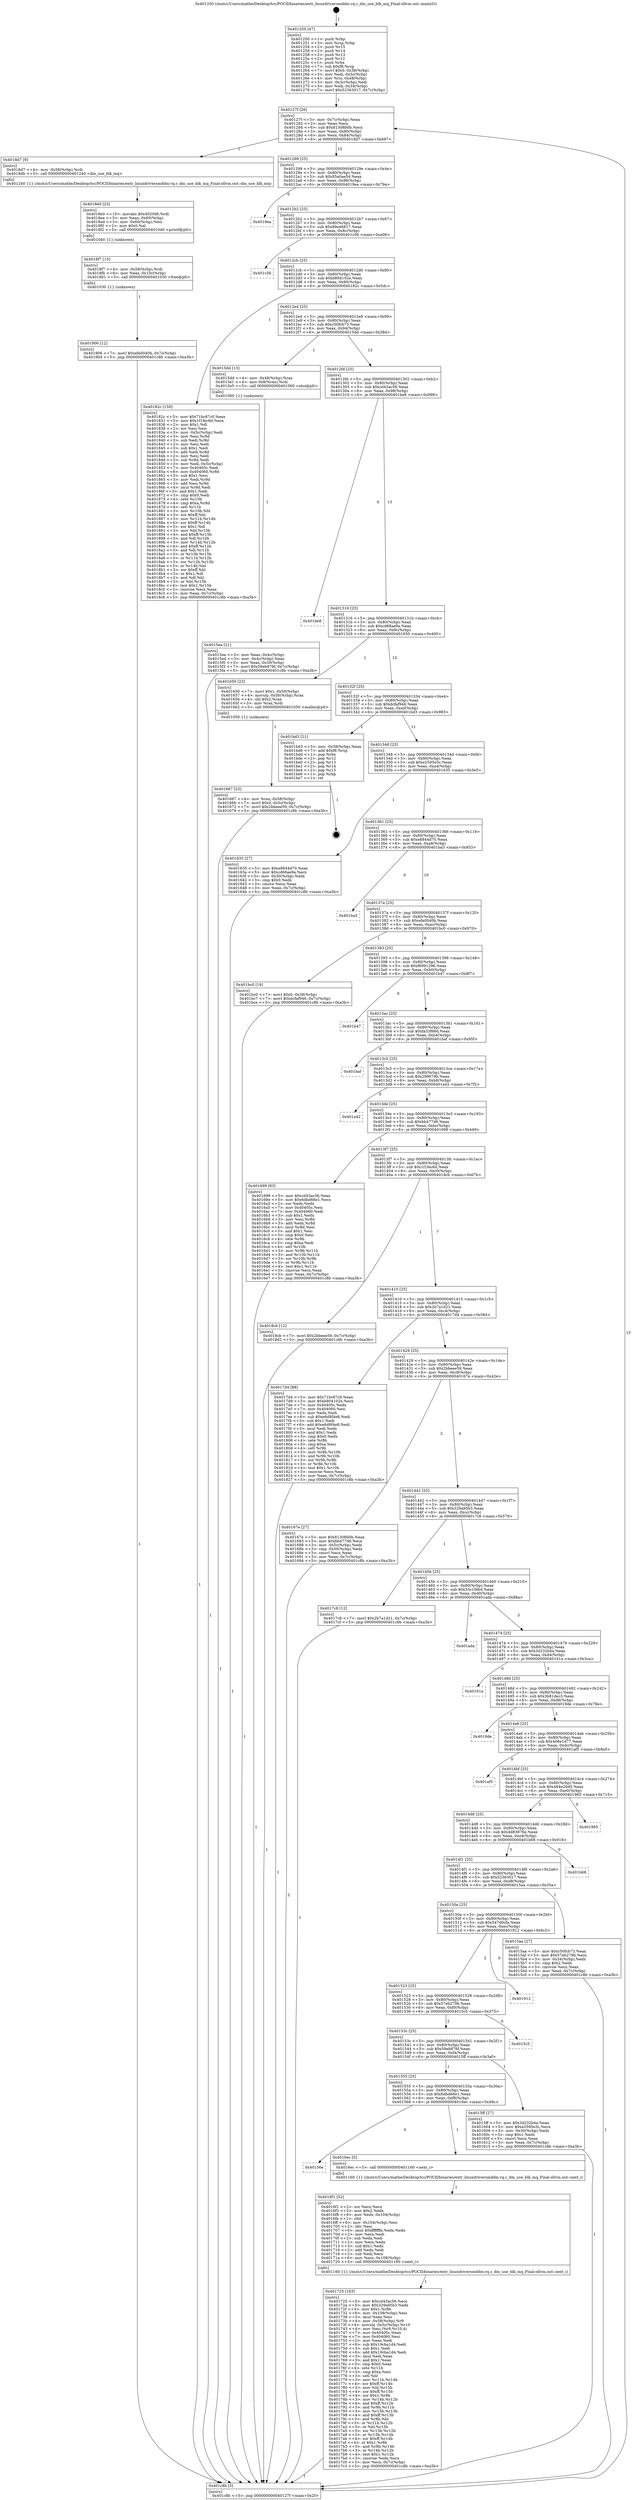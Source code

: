 digraph "0x401250" {
  label = "0x401250 (/mnt/c/Users/mathe/Desktop/tcc/POCII/binaries/extr_linuxdriversmddm-rq.c_dm_use_blk_mq_Final-ollvm.out::main(0))"
  labelloc = "t"
  node[shape=record]

  Entry [label="",width=0.3,height=0.3,shape=circle,fillcolor=black,style=filled]
  "0x40127f" [label="{
     0x40127f [26]\l
     | [instrs]\l
     &nbsp;&nbsp;0x40127f \<+3\>: mov -0x7c(%rbp),%eax\l
     &nbsp;&nbsp;0x401282 \<+2\>: mov %eax,%ecx\l
     &nbsp;&nbsp;0x401284 \<+6\>: sub $0x81308b0b,%ecx\l
     &nbsp;&nbsp;0x40128a \<+3\>: mov %eax,-0x80(%rbp)\l
     &nbsp;&nbsp;0x40128d \<+6\>: mov %ecx,-0x84(%rbp)\l
     &nbsp;&nbsp;0x401293 \<+6\>: je 00000000004018d7 \<main+0x687\>\l
  }"]
  "0x4018d7" [label="{
     0x4018d7 [9]\l
     | [instrs]\l
     &nbsp;&nbsp;0x4018d7 \<+4\>: mov -0x58(%rbp),%rdi\l
     &nbsp;&nbsp;0x4018db \<+5\>: call 0000000000401240 \<dm_use_blk_mq\>\l
     | [calls]\l
     &nbsp;&nbsp;0x401240 \{1\} (/mnt/c/Users/mathe/Desktop/tcc/POCII/binaries/extr_linuxdriversmddm-rq.c_dm_use_blk_mq_Final-ollvm.out::dm_use_blk_mq)\l
  }"]
  "0x401299" [label="{
     0x401299 [25]\l
     | [instrs]\l
     &nbsp;&nbsp;0x401299 \<+5\>: jmp 000000000040129e \<main+0x4e\>\l
     &nbsp;&nbsp;0x40129e \<+3\>: mov -0x80(%rbp),%eax\l
     &nbsp;&nbsp;0x4012a1 \<+5\>: sub $0x85a0ae54,%eax\l
     &nbsp;&nbsp;0x4012a6 \<+6\>: mov %eax,-0x88(%rbp)\l
     &nbsp;&nbsp;0x4012ac \<+6\>: je 00000000004019ea \<main+0x79a\>\l
  }"]
  Exit [label="",width=0.3,height=0.3,shape=circle,fillcolor=black,style=filled,peripheries=2]
  "0x4019ea" [label="{
     0x4019ea\l
  }", style=dashed]
  "0x4012b2" [label="{
     0x4012b2 [25]\l
     | [instrs]\l
     &nbsp;&nbsp;0x4012b2 \<+5\>: jmp 00000000004012b7 \<main+0x67\>\l
     &nbsp;&nbsp;0x4012b7 \<+3\>: mov -0x80(%rbp),%eax\l
     &nbsp;&nbsp;0x4012ba \<+5\>: sub $0x89e46817,%eax\l
     &nbsp;&nbsp;0x4012bf \<+6\>: mov %eax,-0x8c(%rbp)\l
     &nbsp;&nbsp;0x4012c5 \<+6\>: je 0000000000401c56 \<main+0xa06\>\l
  }"]
  "0x401906" [label="{
     0x401906 [12]\l
     | [instrs]\l
     &nbsp;&nbsp;0x401906 \<+7\>: movl $0xefa0040b,-0x7c(%rbp)\l
     &nbsp;&nbsp;0x40190d \<+5\>: jmp 0000000000401c8b \<main+0xa3b\>\l
  }"]
  "0x401c56" [label="{
     0x401c56\l
  }", style=dashed]
  "0x4012cb" [label="{
     0x4012cb [25]\l
     | [instrs]\l
     &nbsp;&nbsp;0x4012cb \<+5\>: jmp 00000000004012d0 \<main+0x80\>\l
     &nbsp;&nbsp;0x4012d0 \<+3\>: mov -0x80(%rbp),%eax\l
     &nbsp;&nbsp;0x4012d3 \<+5\>: sub $0xb804102e,%eax\l
     &nbsp;&nbsp;0x4012d8 \<+6\>: mov %eax,-0x90(%rbp)\l
     &nbsp;&nbsp;0x4012de \<+6\>: je 000000000040182c \<main+0x5dc\>\l
  }"]
  "0x4018f7" [label="{
     0x4018f7 [15]\l
     | [instrs]\l
     &nbsp;&nbsp;0x4018f7 \<+4\>: mov -0x58(%rbp),%rdi\l
     &nbsp;&nbsp;0x4018fb \<+6\>: mov %eax,-0x10c(%rbp)\l
     &nbsp;&nbsp;0x401901 \<+5\>: call 0000000000401030 \<free@plt\>\l
     | [calls]\l
     &nbsp;&nbsp;0x401030 \{1\} (unknown)\l
  }"]
  "0x40182c" [label="{
     0x40182c [159]\l
     | [instrs]\l
     &nbsp;&nbsp;0x40182c \<+5\>: mov $0x71bc87c0,%eax\l
     &nbsp;&nbsp;0x401831 \<+5\>: mov $0x1f1fec6d,%ecx\l
     &nbsp;&nbsp;0x401836 \<+2\>: mov $0x1,%dl\l
     &nbsp;&nbsp;0x401838 \<+2\>: xor %esi,%esi\l
     &nbsp;&nbsp;0x40183a \<+3\>: mov -0x5c(%rbp),%edi\l
     &nbsp;&nbsp;0x40183d \<+3\>: mov %esi,%r8d\l
     &nbsp;&nbsp;0x401840 \<+3\>: sub %edi,%r8d\l
     &nbsp;&nbsp;0x401843 \<+2\>: mov %esi,%edi\l
     &nbsp;&nbsp;0x401845 \<+3\>: sub $0x1,%edi\l
     &nbsp;&nbsp;0x401848 \<+3\>: add %edi,%r8d\l
     &nbsp;&nbsp;0x40184b \<+2\>: mov %esi,%edi\l
     &nbsp;&nbsp;0x40184d \<+3\>: sub %r8d,%edi\l
     &nbsp;&nbsp;0x401850 \<+3\>: mov %edi,-0x5c(%rbp)\l
     &nbsp;&nbsp;0x401853 \<+7\>: mov 0x40405c,%edi\l
     &nbsp;&nbsp;0x40185a \<+8\>: mov 0x404060,%r8d\l
     &nbsp;&nbsp;0x401862 \<+3\>: sub $0x1,%esi\l
     &nbsp;&nbsp;0x401865 \<+3\>: mov %edi,%r9d\l
     &nbsp;&nbsp;0x401868 \<+3\>: add %esi,%r9d\l
     &nbsp;&nbsp;0x40186b \<+4\>: imul %r9d,%edi\l
     &nbsp;&nbsp;0x40186f \<+3\>: and $0x1,%edi\l
     &nbsp;&nbsp;0x401872 \<+3\>: cmp $0x0,%edi\l
     &nbsp;&nbsp;0x401875 \<+4\>: sete %r10b\l
     &nbsp;&nbsp;0x401879 \<+4\>: cmp $0xa,%r8d\l
     &nbsp;&nbsp;0x40187d \<+4\>: setl %r11b\l
     &nbsp;&nbsp;0x401881 \<+3\>: mov %r10b,%bl\l
     &nbsp;&nbsp;0x401884 \<+3\>: xor $0xff,%bl\l
     &nbsp;&nbsp;0x401887 \<+3\>: mov %r11b,%r14b\l
     &nbsp;&nbsp;0x40188a \<+4\>: xor $0xff,%r14b\l
     &nbsp;&nbsp;0x40188e \<+3\>: xor $0x1,%dl\l
     &nbsp;&nbsp;0x401891 \<+3\>: mov %bl,%r15b\l
     &nbsp;&nbsp;0x401894 \<+4\>: and $0xff,%r15b\l
     &nbsp;&nbsp;0x401898 \<+3\>: and %dl,%r10b\l
     &nbsp;&nbsp;0x40189b \<+3\>: mov %r14b,%r12b\l
     &nbsp;&nbsp;0x40189e \<+4\>: and $0xff,%r12b\l
     &nbsp;&nbsp;0x4018a2 \<+3\>: and %dl,%r11b\l
     &nbsp;&nbsp;0x4018a5 \<+3\>: or %r10b,%r15b\l
     &nbsp;&nbsp;0x4018a8 \<+3\>: or %r11b,%r12b\l
     &nbsp;&nbsp;0x4018ab \<+3\>: xor %r12b,%r15b\l
     &nbsp;&nbsp;0x4018ae \<+3\>: or %r14b,%bl\l
     &nbsp;&nbsp;0x4018b1 \<+3\>: xor $0xff,%bl\l
     &nbsp;&nbsp;0x4018b4 \<+3\>: or $0x1,%dl\l
     &nbsp;&nbsp;0x4018b7 \<+2\>: and %dl,%bl\l
     &nbsp;&nbsp;0x4018b9 \<+3\>: or %bl,%r15b\l
     &nbsp;&nbsp;0x4018bc \<+4\>: test $0x1,%r15b\l
     &nbsp;&nbsp;0x4018c0 \<+3\>: cmovne %ecx,%eax\l
     &nbsp;&nbsp;0x4018c3 \<+3\>: mov %eax,-0x7c(%rbp)\l
     &nbsp;&nbsp;0x4018c6 \<+5\>: jmp 0000000000401c8b \<main+0xa3b\>\l
  }"]
  "0x4012e4" [label="{
     0x4012e4 [25]\l
     | [instrs]\l
     &nbsp;&nbsp;0x4012e4 \<+5\>: jmp 00000000004012e9 \<main+0x99\>\l
     &nbsp;&nbsp;0x4012e9 \<+3\>: mov -0x80(%rbp),%eax\l
     &nbsp;&nbsp;0x4012ec \<+5\>: sub $0xc50fcb73,%eax\l
     &nbsp;&nbsp;0x4012f1 \<+6\>: mov %eax,-0x94(%rbp)\l
     &nbsp;&nbsp;0x4012f7 \<+6\>: je 00000000004015dd \<main+0x38d\>\l
  }"]
  "0x4018e0" [label="{
     0x4018e0 [23]\l
     | [instrs]\l
     &nbsp;&nbsp;0x4018e0 \<+10\>: movabs $0x4020d6,%rdi\l
     &nbsp;&nbsp;0x4018ea \<+3\>: mov %eax,-0x60(%rbp)\l
     &nbsp;&nbsp;0x4018ed \<+3\>: mov -0x60(%rbp),%esi\l
     &nbsp;&nbsp;0x4018f0 \<+2\>: mov $0x0,%al\l
     &nbsp;&nbsp;0x4018f2 \<+5\>: call 0000000000401040 \<printf@plt\>\l
     | [calls]\l
     &nbsp;&nbsp;0x401040 \{1\} (unknown)\l
  }"]
  "0x4015dd" [label="{
     0x4015dd [13]\l
     | [instrs]\l
     &nbsp;&nbsp;0x4015dd \<+4\>: mov -0x48(%rbp),%rax\l
     &nbsp;&nbsp;0x4015e1 \<+4\>: mov 0x8(%rax),%rdi\l
     &nbsp;&nbsp;0x4015e5 \<+5\>: call 0000000000401060 \<atoi@plt\>\l
     | [calls]\l
     &nbsp;&nbsp;0x401060 \{1\} (unknown)\l
  }"]
  "0x4012fd" [label="{
     0x4012fd [25]\l
     | [instrs]\l
     &nbsp;&nbsp;0x4012fd \<+5\>: jmp 0000000000401302 \<main+0xb2\>\l
     &nbsp;&nbsp;0x401302 \<+3\>: mov -0x80(%rbp),%eax\l
     &nbsp;&nbsp;0x401305 \<+5\>: sub $0xcd43ac56,%eax\l
     &nbsp;&nbsp;0x40130a \<+6\>: mov %eax,-0x98(%rbp)\l
     &nbsp;&nbsp;0x401310 \<+6\>: je 0000000000401be8 \<main+0x998\>\l
  }"]
  "0x401725" [label="{
     0x401725 [163]\l
     | [instrs]\l
     &nbsp;&nbsp;0x401725 \<+5\>: mov $0xcd43ac56,%ecx\l
     &nbsp;&nbsp;0x40172a \<+5\>: mov $0x329a95b3,%edx\l
     &nbsp;&nbsp;0x40172f \<+3\>: mov $0x1,%r8b\l
     &nbsp;&nbsp;0x401732 \<+6\>: mov -0x108(%rbp),%esi\l
     &nbsp;&nbsp;0x401738 \<+3\>: imul %eax,%esi\l
     &nbsp;&nbsp;0x40173b \<+4\>: mov -0x58(%rbp),%r9\l
     &nbsp;&nbsp;0x40173f \<+4\>: movslq -0x5c(%rbp),%r10\l
     &nbsp;&nbsp;0x401743 \<+4\>: mov %esi,(%r9,%r10,4)\l
     &nbsp;&nbsp;0x401747 \<+7\>: mov 0x40405c,%eax\l
     &nbsp;&nbsp;0x40174e \<+7\>: mov 0x404060,%esi\l
     &nbsp;&nbsp;0x401755 \<+2\>: mov %eax,%edi\l
     &nbsp;&nbsp;0x401757 \<+6\>: sub $0x19cba1d4,%edi\l
     &nbsp;&nbsp;0x40175d \<+3\>: sub $0x1,%edi\l
     &nbsp;&nbsp;0x401760 \<+6\>: add $0x19cba1d4,%edi\l
     &nbsp;&nbsp;0x401766 \<+3\>: imul %edi,%eax\l
     &nbsp;&nbsp;0x401769 \<+3\>: and $0x1,%eax\l
     &nbsp;&nbsp;0x40176c \<+3\>: cmp $0x0,%eax\l
     &nbsp;&nbsp;0x40176f \<+4\>: sete %r11b\l
     &nbsp;&nbsp;0x401773 \<+3\>: cmp $0xa,%esi\l
     &nbsp;&nbsp;0x401776 \<+3\>: setl %bl\l
     &nbsp;&nbsp;0x401779 \<+3\>: mov %r11b,%r14b\l
     &nbsp;&nbsp;0x40177c \<+4\>: xor $0xff,%r14b\l
     &nbsp;&nbsp;0x401780 \<+3\>: mov %bl,%r15b\l
     &nbsp;&nbsp;0x401783 \<+4\>: xor $0xff,%r15b\l
     &nbsp;&nbsp;0x401787 \<+4\>: xor $0x1,%r8b\l
     &nbsp;&nbsp;0x40178b \<+3\>: mov %r14b,%r12b\l
     &nbsp;&nbsp;0x40178e \<+4\>: and $0xff,%r12b\l
     &nbsp;&nbsp;0x401792 \<+3\>: and %r8b,%r11b\l
     &nbsp;&nbsp;0x401795 \<+3\>: mov %r15b,%r13b\l
     &nbsp;&nbsp;0x401798 \<+4\>: and $0xff,%r13b\l
     &nbsp;&nbsp;0x40179c \<+3\>: and %r8b,%bl\l
     &nbsp;&nbsp;0x40179f \<+3\>: or %r11b,%r12b\l
     &nbsp;&nbsp;0x4017a2 \<+3\>: or %bl,%r13b\l
     &nbsp;&nbsp;0x4017a5 \<+3\>: xor %r13b,%r12b\l
     &nbsp;&nbsp;0x4017a8 \<+3\>: or %r15b,%r14b\l
     &nbsp;&nbsp;0x4017ab \<+4\>: xor $0xff,%r14b\l
     &nbsp;&nbsp;0x4017af \<+4\>: or $0x1,%r8b\l
     &nbsp;&nbsp;0x4017b3 \<+3\>: and %r8b,%r14b\l
     &nbsp;&nbsp;0x4017b6 \<+3\>: or %r14b,%r12b\l
     &nbsp;&nbsp;0x4017b9 \<+4\>: test $0x1,%r12b\l
     &nbsp;&nbsp;0x4017bd \<+3\>: cmovne %edx,%ecx\l
     &nbsp;&nbsp;0x4017c0 \<+3\>: mov %ecx,-0x7c(%rbp)\l
     &nbsp;&nbsp;0x4017c3 \<+5\>: jmp 0000000000401c8b \<main+0xa3b\>\l
  }"]
  "0x401be8" [label="{
     0x401be8\l
  }", style=dashed]
  "0x401316" [label="{
     0x401316 [25]\l
     | [instrs]\l
     &nbsp;&nbsp;0x401316 \<+5\>: jmp 000000000040131b \<main+0xcb\>\l
     &nbsp;&nbsp;0x40131b \<+3\>: mov -0x80(%rbp),%eax\l
     &nbsp;&nbsp;0x40131e \<+5\>: sub $0xcd68ae9a,%eax\l
     &nbsp;&nbsp;0x401323 \<+6\>: mov %eax,-0x9c(%rbp)\l
     &nbsp;&nbsp;0x401329 \<+6\>: je 0000000000401650 \<main+0x400\>\l
  }"]
  "0x4016f1" [label="{
     0x4016f1 [52]\l
     | [instrs]\l
     &nbsp;&nbsp;0x4016f1 \<+2\>: xor %ecx,%ecx\l
     &nbsp;&nbsp;0x4016f3 \<+5\>: mov $0x2,%edx\l
     &nbsp;&nbsp;0x4016f8 \<+6\>: mov %edx,-0x104(%rbp)\l
     &nbsp;&nbsp;0x4016fe \<+1\>: cltd\l
     &nbsp;&nbsp;0x4016ff \<+6\>: mov -0x104(%rbp),%esi\l
     &nbsp;&nbsp;0x401705 \<+2\>: idiv %esi\l
     &nbsp;&nbsp;0x401707 \<+6\>: imul $0xfffffffe,%edx,%edx\l
     &nbsp;&nbsp;0x40170d \<+2\>: mov %ecx,%edi\l
     &nbsp;&nbsp;0x40170f \<+2\>: sub %edx,%edi\l
     &nbsp;&nbsp;0x401711 \<+2\>: mov %ecx,%edx\l
     &nbsp;&nbsp;0x401713 \<+3\>: sub $0x1,%edx\l
     &nbsp;&nbsp;0x401716 \<+2\>: add %edx,%edi\l
     &nbsp;&nbsp;0x401718 \<+2\>: sub %edi,%ecx\l
     &nbsp;&nbsp;0x40171a \<+6\>: mov %ecx,-0x108(%rbp)\l
     &nbsp;&nbsp;0x401720 \<+5\>: call 0000000000401160 \<next_i\>\l
     | [calls]\l
     &nbsp;&nbsp;0x401160 \{1\} (/mnt/c/Users/mathe/Desktop/tcc/POCII/binaries/extr_linuxdriversmddm-rq.c_dm_use_blk_mq_Final-ollvm.out::next_i)\l
  }"]
  "0x401650" [label="{
     0x401650 [23]\l
     | [instrs]\l
     &nbsp;&nbsp;0x401650 \<+7\>: movl $0x1,-0x50(%rbp)\l
     &nbsp;&nbsp;0x401657 \<+4\>: movslq -0x50(%rbp),%rax\l
     &nbsp;&nbsp;0x40165b \<+4\>: shl $0x2,%rax\l
     &nbsp;&nbsp;0x40165f \<+3\>: mov %rax,%rdi\l
     &nbsp;&nbsp;0x401662 \<+5\>: call 0000000000401050 \<malloc@plt\>\l
     | [calls]\l
     &nbsp;&nbsp;0x401050 \{1\} (unknown)\l
  }"]
  "0x40132f" [label="{
     0x40132f [25]\l
     | [instrs]\l
     &nbsp;&nbsp;0x40132f \<+5\>: jmp 0000000000401334 \<main+0xe4\>\l
     &nbsp;&nbsp;0x401334 \<+3\>: mov -0x80(%rbp),%eax\l
     &nbsp;&nbsp;0x401337 \<+5\>: sub $0xdcfaf946,%eax\l
     &nbsp;&nbsp;0x40133c \<+6\>: mov %eax,-0xa0(%rbp)\l
     &nbsp;&nbsp;0x401342 \<+6\>: je 0000000000401bd3 \<main+0x983\>\l
  }"]
  "0x40156e" [label="{
     0x40156e\l
  }", style=dashed]
  "0x401bd3" [label="{
     0x401bd3 [21]\l
     | [instrs]\l
     &nbsp;&nbsp;0x401bd3 \<+3\>: mov -0x38(%rbp),%eax\l
     &nbsp;&nbsp;0x401bd6 \<+7\>: add $0xf8,%rsp\l
     &nbsp;&nbsp;0x401bdd \<+1\>: pop %rbx\l
     &nbsp;&nbsp;0x401bde \<+2\>: pop %r12\l
     &nbsp;&nbsp;0x401be0 \<+2\>: pop %r13\l
     &nbsp;&nbsp;0x401be2 \<+2\>: pop %r14\l
     &nbsp;&nbsp;0x401be4 \<+2\>: pop %r15\l
     &nbsp;&nbsp;0x401be6 \<+1\>: pop %rbp\l
     &nbsp;&nbsp;0x401be7 \<+1\>: ret\l
  }"]
  "0x401348" [label="{
     0x401348 [25]\l
     | [instrs]\l
     &nbsp;&nbsp;0x401348 \<+5\>: jmp 000000000040134d \<main+0xfd\>\l
     &nbsp;&nbsp;0x40134d \<+3\>: mov -0x80(%rbp),%eax\l
     &nbsp;&nbsp;0x401350 \<+5\>: sub $0xe2595e3c,%eax\l
     &nbsp;&nbsp;0x401355 \<+6\>: mov %eax,-0xa4(%rbp)\l
     &nbsp;&nbsp;0x40135b \<+6\>: je 0000000000401635 \<main+0x3e5\>\l
  }"]
  "0x4016ec" [label="{
     0x4016ec [5]\l
     | [instrs]\l
     &nbsp;&nbsp;0x4016ec \<+5\>: call 0000000000401160 \<next_i\>\l
     | [calls]\l
     &nbsp;&nbsp;0x401160 \{1\} (/mnt/c/Users/mathe/Desktop/tcc/POCII/binaries/extr_linuxdriversmddm-rq.c_dm_use_blk_mq_Final-ollvm.out::next_i)\l
  }"]
  "0x401635" [label="{
     0x401635 [27]\l
     | [instrs]\l
     &nbsp;&nbsp;0x401635 \<+5\>: mov $0xe8844d70,%eax\l
     &nbsp;&nbsp;0x40163a \<+5\>: mov $0xcd68ae9a,%ecx\l
     &nbsp;&nbsp;0x40163f \<+3\>: mov -0x30(%rbp),%edx\l
     &nbsp;&nbsp;0x401642 \<+3\>: cmp $0x0,%edx\l
     &nbsp;&nbsp;0x401645 \<+3\>: cmove %ecx,%eax\l
     &nbsp;&nbsp;0x401648 \<+3\>: mov %eax,-0x7c(%rbp)\l
     &nbsp;&nbsp;0x40164b \<+5\>: jmp 0000000000401c8b \<main+0xa3b\>\l
  }"]
  "0x401361" [label="{
     0x401361 [25]\l
     | [instrs]\l
     &nbsp;&nbsp;0x401361 \<+5\>: jmp 0000000000401366 \<main+0x116\>\l
     &nbsp;&nbsp;0x401366 \<+3\>: mov -0x80(%rbp),%eax\l
     &nbsp;&nbsp;0x401369 \<+5\>: sub $0xe8844d70,%eax\l
     &nbsp;&nbsp;0x40136e \<+6\>: mov %eax,-0xa8(%rbp)\l
     &nbsp;&nbsp;0x401374 \<+6\>: je 0000000000401ba3 \<main+0x953\>\l
  }"]
  "0x401667" [label="{
     0x401667 [23]\l
     | [instrs]\l
     &nbsp;&nbsp;0x401667 \<+4\>: mov %rax,-0x58(%rbp)\l
     &nbsp;&nbsp;0x40166b \<+7\>: movl $0x0,-0x5c(%rbp)\l
     &nbsp;&nbsp;0x401672 \<+7\>: movl $0x2bbeee59,-0x7c(%rbp)\l
     &nbsp;&nbsp;0x401679 \<+5\>: jmp 0000000000401c8b \<main+0xa3b\>\l
  }"]
  "0x401ba3" [label="{
     0x401ba3\l
  }", style=dashed]
  "0x40137a" [label="{
     0x40137a [25]\l
     | [instrs]\l
     &nbsp;&nbsp;0x40137a \<+5\>: jmp 000000000040137f \<main+0x12f\>\l
     &nbsp;&nbsp;0x40137f \<+3\>: mov -0x80(%rbp),%eax\l
     &nbsp;&nbsp;0x401382 \<+5\>: sub $0xefa0040b,%eax\l
     &nbsp;&nbsp;0x401387 \<+6\>: mov %eax,-0xac(%rbp)\l
     &nbsp;&nbsp;0x40138d \<+6\>: je 0000000000401bc0 \<main+0x970\>\l
  }"]
  "0x401555" [label="{
     0x401555 [25]\l
     | [instrs]\l
     &nbsp;&nbsp;0x401555 \<+5\>: jmp 000000000040155a \<main+0x30a\>\l
     &nbsp;&nbsp;0x40155a \<+3\>: mov -0x80(%rbp),%eax\l
     &nbsp;&nbsp;0x40155d \<+5\>: sub $0x6dbd66e1,%eax\l
     &nbsp;&nbsp;0x401562 \<+6\>: mov %eax,-0xf8(%rbp)\l
     &nbsp;&nbsp;0x401568 \<+6\>: je 00000000004016ec \<main+0x49c\>\l
  }"]
  "0x401bc0" [label="{
     0x401bc0 [19]\l
     | [instrs]\l
     &nbsp;&nbsp;0x401bc0 \<+7\>: movl $0x0,-0x38(%rbp)\l
     &nbsp;&nbsp;0x401bc7 \<+7\>: movl $0xdcfaf946,-0x7c(%rbp)\l
     &nbsp;&nbsp;0x401bce \<+5\>: jmp 0000000000401c8b \<main+0xa3b\>\l
  }"]
  "0x401393" [label="{
     0x401393 [25]\l
     | [instrs]\l
     &nbsp;&nbsp;0x401393 \<+5\>: jmp 0000000000401398 \<main+0x148\>\l
     &nbsp;&nbsp;0x401398 \<+3\>: mov -0x80(%rbp),%eax\l
     &nbsp;&nbsp;0x40139b \<+5\>: sub $0xf6991296,%eax\l
     &nbsp;&nbsp;0x4013a0 \<+6\>: mov %eax,-0xb0(%rbp)\l
     &nbsp;&nbsp;0x4013a6 \<+6\>: je 0000000000401b47 \<main+0x8f7\>\l
  }"]
  "0x4015ff" [label="{
     0x4015ff [27]\l
     | [instrs]\l
     &nbsp;&nbsp;0x4015ff \<+5\>: mov $0x34232b4a,%eax\l
     &nbsp;&nbsp;0x401604 \<+5\>: mov $0xe2595e3c,%ecx\l
     &nbsp;&nbsp;0x401609 \<+3\>: mov -0x30(%rbp),%edx\l
     &nbsp;&nbsp;0x40160c \<+3\>: cmp $0x1,%edx\l
     &nbsp;&nbsp;0x40160f \<+3\>: cmovl %ecx,%eax\l
     &nbsp;&nbsp;0x401612 \<+3\>: mov %eax,-0x7c(%rbp)\l
     &nbsp;&nbsp;0x401615 \<+5\>: jmp 0000000000401c8b \<main+0xa3b\>\l
  }"]
  "0x401b47" [label="{
     0x401b47\l
  }", style=dashed]
  "0x4013ac" [label="{
     0x4013ac [25]\l
     | [instrs]\l
     &nbsp;&nbsp;0x4013ac \<+5\>: jmp 00000000004013b1 \<main+0x161\>\l
     &nbsp;&nbsp;0x4013b1 \<+3\>: mov -0x80(%rbp),%eax\l
     &nbsp;&nbsp;0x4013b4 \<+5\>: sub $0xfa33f66d,%eax\l
     &nbsp;&nbsp;0x4013b9 \<+6\>: mov %eax,-0xb4(%rbp)\l
     &nbsp;&nbsp;0x4013bf \<+6\>: je 0000000000401baf \<main+0x95f\>\l
  }"]
  "0x40153c" [label="{
     0x40153c [25]\l
     | [instrs]\l
     &nbsp;&nbsp;0x40153c \<+5\>: jmp 0000000000401541 \<main+0x2f1\>\l
     &nbsp;&nbsp;0x401541 \<+3\>: mov -0x80(%rbp),%eax\l
     &nbsp;&nbsp;0x401544 \<+5\>: sub $0x59eb876f,%eax\l
     &nbsp;&nbsp;0x401549 \<+6\>: mov %eax,-0xf4(%rbp)\l
     &nbsp;&nbsp;0x40154f \<+6\>: je 00000000004015ff \<main+0x3af\>\l
  }"]
  "0x401baf" [label="{
     0x401baf\l
  }", style=dashed]
  "0x4013c5" [label="{
     0x4013c5 [25]\l
     | [instrs]\l
     &nbsp;&nbsp;0x4013c5 \<+5\>: jmp 00000000004013ca \<main+0x17a\>\l
     &nbsp;&nbsp;0x4013ca \<+3\>: mov -0x80(%rbp),%eax\l
     &nbsp;&nbsp;0x4013cd \<+5\>: sub $0x299679b,%eax\l
     &nbsp;&nbsp;0x4013d2 \<+6\>: mov %eax,-0xb8(%rbp)\l
     &nbsp;&nbsp;0x4013d8 \<+6\>: je 0000000000401a42 \<main+0x7f2\>\l
  }"]
  "0x4015c5" [label="{
     0x4015c5\l
  }", style=dashed]
  "0x401a42" [label="{
     0x401a42\l
  }", style=dashed]
  "0x4013de" [label="{
     0x4013de [25]\l
     | [instrs]\l
     &nbsp;&nbsp;0x4013de \<+5\>: jmp 00000000004013e3 \<main+0x193\>\l
     &nbsp;&nbsp;0x4013e3 \<+3\>: mov -0x80(%rbp),%eax\l
     &nbsp;&nbsp;0x4013e6 \<+5\>: sub $0xbb477d6,%eax\l
     &nbsp;&nbsp;0x4013eb \<+6\>: mov %eax,-0xbc(%rbp)\l
     &nbsp;&nbsp;0x4013f1 \<+6\>: je 0000000000401699 \<main+0x449\>\l
  }"]
  "0x401523" [label="{
     0x401523 [25]\l
     | [instrs]\l
     &nbsp;&nbsp;0x401523 \<+5\>: jmp 0000000000401528 \<main+0x2d8\>\l
     &nbsp;&nbsp;0x401528 \<+3\>: mov -0x80(%rbp),%eax\l
     &nbsp;&nbsp;0x40152b \<+5\>: sub $0x57eb279b,%eax\l
     &nbsp;&nbsp;0x401530 \<+6\>: mov %eax,-0xf0(%rbp)\l
     &nbsp;&nbsp;0x401536 \<+6\>: je 00000000004015c5 \<main+0x375\>\l
  }"]
  "0x401699" [label="{
     0x401699 [83]\l
     | [instrs]\l
     &nbsp;&nbsp;0x401699 \<+5\>: mov $0xcd43ac56,%eax\l
     &nbsp;&nbsp;0x40169e \<+5\>: mov $0x6dbd66e1,%ecx\l
     &nbsp;&nbsp;0x4016a3 \<+2\>: xor %edx,%edx\l
     &nbsp;&nbsp;0x4016a5 \<+7\>: mov 0x40405c,%esi\l
     &nbsp;&nbsp;0x4016ac \<+7\>: mov 0x404060,%edi\l
     &nbsp;&nbsp;0x4016b3 \<+3\>: sub $0x1,%edx\l
     &nbsp;&nbsp;0x4016b6 \<+3\>: mov %esi,%r8d\l
     &nbsp;&nbsp;0x4016b9 \<+3\>: add %edx,%r8d\l
     &nbsp;&nbsp;0x4016bc \<+4\>: imul %r8d,%esi\l
     &nbsp;&nbsp;0x4016c0 \<+3\>: and $0x1,%esi\l
     &nbsp;&nbsp;0x4016c3 \<+3\>: cmp $0x0,%esi\l
     &nbsp;&nbsp;0x4016c6 \<+4\>: sete %r9b\l
     &nbsp;&nbsp;0x4016ca \<+3\>: cmp $0xa,%edi\l
     &nbsp;&nbsp;0x4016cd \<+4\>: setl %r10b\l
     &nbsp;&nbsp;0x4016d1 \<+3\>: mov %r9b,%r11b\l
     &nbsp;&nbsp;0x4016d4 \<+3\>: and %r10b,%r11b\l
     &nbsp;&nbsp;0x4016d7 \<+3\>: xor %r10b,%r9b\l
     &nbsp;&nbsp;0x4016da \<+3\>: or %r9b,%r11b\l
     &nbsp;&nbsp;0x4016dd \<+4\>: test $0x1,%r11b\l
     &nbsp;&nbsp;0x4016e1 \<+3\>: cmovne %ecx,%eax\l
     &nbsp;&nbsp;0x4016e4 \<+3\>: mov %eax,-0x7c(%rbp)\l
     &nbsp;&nbsp;0x4016e7 \<+5\>: jmp 0000000000401c8b \<main+0xa3b\>\l
  }"]
  "0x4013f7" [label="{
     0x4013f7 [25]\l
     | [instrs]\l
     &nbsp;&nbsp;0x4013f7 \<+5\>: jmp 00000000004013fc \<main+0x1ac\>\l
     &nbsp;&nbsp;0x4013fc \<+3\>: mov -0x80(%rbp),%eax\l
     &nbsp;&nbsp;0x4013ff \<+5\>: sub $0x1f1fec6d,%eax\l
     &nbsp;&nbsp;0x401404 \<+6\>: mov %eax,-0xc0(%rbp)\l
     &nbsp;&nbsp;0x40140a \<+6\>: je 00000000004018cb \<main+0x67b\>\l
  }"]
  "0x401912" [label="{
     0x401912\l
  }", style=dashed]
  "0x4018cb" [label="{
     0x4018cb [12]\l
     | [instrs]\l
     &nbsp;&nbsp;0x4018cb \<+7\>: movl $0x2bbeee59,-0x7c(%rbp)\l
     &nbsp;&nbsp;0x4018d2 \<+5\>: jmp 0000000000401c8b \<main+0xa3b\>\l
  }"]
  "0x401410" [label="{
     0x401410 [25]\l
     | [instrs]\l
     &nbsp;&nbsp;0x401410 \<+5\>: jmp 0000000000401415 \<main+0x1c5\>\l
     &nbsp;&nbsp;0x401415 \<+3\>: mov -0x80(%rbp),%eax\l
     &nbsp;&nbsp;0x401418 \<+5\>: sub $0x2b7a1d21,%eax\l
     &nbsp;&nbsp;0x40141d \<+6\>: mov %eax,-0xc4(%rbp)\l
     &nbsp;&nbsp;0x401423 \<+6\>: je 00000000004017d4 \<main+0x584\>\l
  }"]
  "0x4015ea" [label="{
     0x4015ea [21]\l
     | [instrs]\l
     &nbsp;&nbsp;0x4015ea \<+3\>: mov %eax,-0x4c(%rbp)\l
     &nbsp;&nbsp;0x4015ed \<+3\>: mov -0x4c(%rbp),%eax\l
     &nbsp;&nbsp;0x4015f0 \<+3\>: mov %eax,-0x30(%rbp)\l
     &nbsp;&nbsp;0x4015f3 \<+7\>: movl $0x59eb876f,-0x7c(%rbp)\l
     &nbsp;&nbsp;0x4015fa \<+5\>: jmp 0000000000401c8b \<main+0xa3b\>\l
  }"]
  "0x4017d4" [label="{
     0x4017d4 [88]\l
     | [instrs]\l
     &nbsp;&nbsp;0x4017d4 \<+5\>: mov $0x71bc87c0,%eax\l
     &nbsp;&nbsp;0x4017d9 \<+5\>: mov $0xb804102e,%ecx\l
     &nbsp;&nbsp;0x4017de \<+7\>: mov 0x40405c,%edx\l
     &nbsp;&nbsp;0x4017e5 \<+7\>: mov 0x404060,%esi\l
     &nbsp;&nbsp;0x4017ec \<+2\>: mov %edx,%edi\l
     &nbsp;&nbsp;0x4017ee \<+6\>: sub $0xe6d8f4e8,%edi\l
     &nbsp;&nbsp;0x4017f4 \<+3\>: sub $0x1,%edi\l
     &nbsp;&nbsp;0x4017f7 \<+6\>: add $0xe6d8f4e8,%edi\l
     &nbsp;&nbsp;0x4017fd \<+3\>: imul %edi,%edx\l
     &nbsp;&nbsp;0x401800 \<+3\>: and $0x1,%edx\l
     &nbsp;&nbsp;0x401803 \<+3\>: cmp $0x0,%edx\l
     &nbsp;&nbsp;0x401806 \<+4\>: sete %r8b\l
     &nbsp;&nbsp;0x40180a \<+3\>: cmp $0xa,%esi\l
     &nbsp;&nbsp;0x40180d \<+4\>: setl %r9b\l
     &nbsp;&nbsp;0x401811 \<+3\>: mov %r8b,%r10b\l
     &nbsp;&nbsp;0x401814 \<+3\>: and %r9b,%r10b\l
     &nbsp;&nbsp;0x401817 \<+3\>: xor %r9b,%r8b\l
     &nbsp;&nbsp;0x40181a \<+3\>: or %r8b,%r10b\l
     &nbsp;&nbsp;0x40181d \<+4\>: test $0x1,%r10b\l
     &nbsp;&nbsp;0x401821 \<+3\>: cmovne %ecx,%eax\l
     &nbsp;&nbsp;0x401824 \<+3\>: mov %eax,-0x7c(%rbp)\l
     &nbsp;&nbsp;0x401827 \<+5\>: jmp 0000000000401c8b \<main+0xa3b\>\l
  }"]
  "0x401429" [label="{
     0x401429 [25]\l
     | [instrs]\l
     &nbsp;&nbsp;0x401429 \<+5\>: jmp 000000000040142e \<main+0x1de\>\l
     &nbsp;&nbsp;0x40142e \<+3\>: mov -0x80(%rbp),%eax\l
     &nbsp;&nbsp;0x401431 \<+5\>: sub $0x2bbeee59,%eax\l
     &nbsp;&nbsp;0x401436 \<+6\>: mov %eax,-0xc8(%rbp)\l
     &nbsp;&nbsp;0x40143c \<+6\>: je 000000000040167e \<main+0x42e\>\l
  }"]
  "0x401250" [label="{
     0x401250 [47]\l
     | [instrs]\l
     &nbsp;&nbsp;0x401250 \<+1\>: push %rbp\l
     &nbsp;&nbsp;0x401251 \<+3\>: mov %rsp,%rbp\l
     &nbsp;&nbsp;0x401254 \<+2\>: push %r15\l
     &nbsp;&nbsp;0x401256 \<+2\>: push %r14\l
     &nbsp;&nbsp;0x401258 \<+2\>: push %r13\l
     &nbsp;&nbsp;0x40125a \<+2\>: push %r12\l
     &nbsp;&nbsp;0x40125c \<+1\>: push %rbx\l
     &nbsp;&nbsp;0x40125d \<+7\>: sub $0xf8,%rsp\l
     &nbsp;&nbsp;0x401264 \<+7\>: movl $0x0,-0x38(%rbp)\l
     &nbsp;&nbsp;0x40126b \<+3\>: mov %edi,-0x3c(%rbp)\l
     &nbsp;&nbsp;0x40126e \<+4\>: mov %rsi,-0x48(%rbp)\l
     &nbsp;&nbsp;0x401272 \<+3\>: mov -0x3c(%rbp),%edi\l
     &nbsp;&nbsp;0x401275 \<+3\>: mov %edi,-0x34(%rbp)\l
     &nbsp;&nbsp;0x401278 \<+7\>: movl $0x52363017,-0x7c(%rbp)\l
  }"]
  "0x40167e" [label="{
     0x40167e [27]\l
     | [instrs]\l
     &nbsp;&nbsp;0x40167e \<+5\>: mov $0x81308b0b,%eax\l
     &nbsp;&nbsp;0x401683 \<+5\>: mov $0xbb477d6,%ecx\l
     &nbsp;&nbsp;0x401688 \<+3\>: mov -0x5c(%rbp),%edx\l
     &nbsp;&nbsp;0x40168b \<+3\>: cmp -0x50(%rbp),%edx\l
     &nbsp;&nbsp;0x40168e \<+3\>: cmovl %ecx,%eax\l
     &nbsp;&nbsp;0x401691 \<+3\>: mov %eax,-0x7c(%rbp)\l
     &nbsp;&nbsp;0x401694 \<+5\>: jmp 0000000000401c8b \<main+0xa3b\>\l
  }"]
  "0x401442" [label="{
     0x401442 [25]\l
     | [instrs]\l
     &nbsp;&nbsp;0x401442 \<+5\>: jmp 0000000000401447 \<main+0x1f7\>\l
     &nbsp;&nbsp;0x401447 \<+3\>: mov -0x80(%rbp),%eax\l
     &nbsp;&nbsp;0x40144a \<+5\>: sub $0x329a95b3,%eax\l
     &nbsp;&nbsp;0x40144f \<+6\>: mov %eax,-0xcc(%rbp)\l
     &nbsp;&nbsp;0x401455 \<+6\>: je 00000000004017c8 \<main+0x578\>\l
  }"]
  "0x401c8b" [label="{
     0x401c8b [5]\l
     | [instrs]\l
     &nbsp;&nbsp;0x401c8b \<+5\>: jmp 000000000040127f \<main+0x2f\>\l
  }"]
  "0x4017c8" [label="{
     0x4017c8 [12]\l
     | [instrs]\l
     &nbsp;&nbsp;0x4017c8 \<+7\>: movl $0x2b7a1d21,-0x7c(%rbp)\l
     &nbsp;&nbsp;0x4017cf \<+5\>: jmp 0000000000401c8b \<main+0xa3b\>\l
  }"]
  "0x40145b" [label="{
     0x40145b [25]\l
     | [instrs]\l
     &nbsp;&nbsp;0x40145b \<+5\>: jmp 0000000000401460 \<main+0x210\>\l
     &nbsp;&nbsp;0x401460 \<+3\>: mov -0x80(%rbp),%eax\l
     &nbsp;&nbsp;0x401463 \<+5\>: sub $0x33c1fdb4,%eax\l
     &nbsp;&nbsp;0x401468 \<+6\>: mov %eax,-0xd0(%rbp)\l
     &nbsp;&nbsp;0x40146e \<+6\>: je 0000000000401ada \<main+0x88a\>\l
  }"]
  "0x40150a" [label="{
     0x40150a [25]\l
     | [instrs]\l
     &nbsp;&nbsp;0x40150a \<+5\>: jmp 000000000040150f \<main+0x2bf\>\l
     &nbsp;&nbsp;0x40150f \<+3\>: mov -0x80(%rbp),%eax\l
     &nbsp;&nbsp;0x401512 \<+5\>: sub $0x547d0cfa,%eax\l
     &nbsp;&nbsp;0x401517 \<+6\>: mov %eax,-0xec(%rbp)\l
     &nbsp;&nbsp;0x40151d \<+6\>: je 0000000000401912 \<main+0x6c2\>\l
  }"]
  "0x401ada" [label="{
     0x401ada\l
  }", style=dashed]
  "0x401474" [label="{
     0x401474 [25]\l
     | [instrs]\l
     &nbsp;&nbsp;0x401474 \<+5\>: jmp 0000000000401479 \<main+0x229\>\l
     &nbsp;&nbsp;0x401479 \<+3\>: mov -0x80(%rbp),%eax\l
     &nbsp;&nbsp;0x40147c \<+5\>: sub $0x34232b4a,%eax\l
     &nbsp;&nbsp;0x401481 \<+6\>: mov %eax,-0xd4(%rbp)\l
     &nbsp;&nbsp;0x401487 \<+6\>: je 000000000040161a \<main+0x3ca\>\l
  }"]
  "0x4015aa" [label="{
     0x4015aa [27]\l
     | [instrs]\l
     &nbsp;&nbsp;0x4015aa \<+5\>: mov $0xc50fcb73,%eax\l
     &nbsp;&nbsp;0x4015af \<+5\>: mov $0x57eb279b,%ecx\l
     &nbsp;&nbsp;0x4015b4 \<+3\>: mov -0x34(%rbp),%edx\l
     &nbsp;&nbsp;0x4015b7 \<+3\>: cmp $0x2,%edx\l
     &nbsp;&nbsp;0x4015ba \<+3\>: cmovne %ecx,%eax\l
     &nbsp;&nbsp;0x4015bd \<+3\>: mov %eax,-0x7c(%rbp)\l
     &nbsp;&nbsp;0x4015c0 \<+5\>: jmp 0000000000401c8b \<main+0xa3b\>\l
  }"]
  "0x40161a" [label="{
     0x40161a\l
  }", style=dashed]
  "0x40148d" [label="{
     0x40148d [25]\l
     | [instrs]\l
     &nbsp;&nbsp;0x40148d \<+5\>: jmp 0000000000401492 \<main+0x242\>\l
     &nbsp;&nbsp;0x401492 \<+3\>: mov -0x80(%rbp),%eax\l
     &nbsp;&nbsp;0x401495 \<+5\>: sub $0x3b81dec3,%eax\l
     &nbsp;&nbsp;0x40149a \<+6\>: mov %eax,-0xd8(%rbp)\l
     &nbsp;&nbsp;0x4014a0 \<+6\>: je 00000000004019de \<main+0x78e\>\l
  }"]
  "0x4014f1" [label="{
     0x4014f1 [25]\l
     | [instrs]\l
     &nbsp;&nbsp;0x4014f1 \<+5\>: jmp 00000000004014f6 \<main+0x2a6\>\l
     &nbsp;&nbsp;0x4014f6 \<+3\>: mov -0x80(%rbp),%eax\l
     &nbsp;&nbsp;0x4014f9 \<+5\>: sub $0x52363017,%eax\l
     &nbsp;&nbsp;0x4014fe \<+6\>: mov %eax,-0xe8(%rbp)\l
     &nbsp;&nbsp;0x401504 \<+6\>: je 00000000004015aa \<main+0x35a\>\l
  }"]
  "0x4019de" [label="{
     0x4019de\l
  }", style=dashed]
  "0x4014a6" [label="{
     0x4014a6 [25]\l
     | [instrs]\l
     &nbsp;&nbsp;0x4014a6 \<+5\>: jmp 00000000004014ab \<main+0x25b\>\l
     &nbsp;&nbsp;0x4014ab \<+3\>: mov -0x80(%rbp),%eax\l
     &nbsp;&nbsp;0x4014ae \<+5\>: sub $0x406e1d77,%eax\l
     &nbsp;&nbsp;0x4014b3 \<+6\>: mov %eax,-0xdc(%rbp)\l
     &nbsp;&nbsp;0x4014b9 \<+6\>: je 0000000000401af5 \<main+0x8a5\>\l
  }"]
  "0x401b68" [label="{
     0x401b68\l
  }", style=dashed]
  "0x401af5" [label="{
     0x401af5\l
  }", style=dashed]
  "0x4014bf" [label="{
     0x4014bf [25]\l
     | [instrs]\l
     &nbsp;&nbsp;0x4014bf \<+5\>: jmp 00000000004014c4 \<main+0x274\>\l
     &nbsp;&nbsp;0x4014c4 \<+3\>: mov -0x80(%rbp),%eax\l
     &nbsp;&nbsp;0x4014c7 \<+5\>: sub $0x484e26d0,%eax\l
     &nbsp;&nbsp;0x4014cc \<+6\>: mov %eax,-0xe0(%rbp)\l
     &nbsp;&nbsp;0x4014d2 \<+6\>: je 0000000000401965 \<main+0x715\>\l
  }"]
  "0x4014d8" [label="{
     0x4014d8 [25]\l
     | [instrs]\l
     &nbsp;&nbsp;0x4014d8 \<+5\>: jmp 00000000004014dd \<main+0x28d\>\l
     &nbsp;&nbsp;0x4014dd \<+3\>: mov -0x80(%rbp),%eax\l
     &nbsp;&nbsp;0x4014e0 \<+5\>: sub $0x4d83876e,%eax\l
     &nbsp;&nbsp;0x4014e5 \<+6\>: mov %eax,-0xe4(%rbp)\l
     &nbsp;&nbsp;0x4014eb \<+6\>: je 0000000000401b68 \<main+0x918\>\l
  }"]
  "0x401965" [label="{
     0x401965\l
  }", style=dashed]
  Entry -> "0x401250" [label=" 1"]
  "0x40127f" -> "0x4018d7" [label=" 1"]
  "0x40127f" -> "0x401299" [label=" 15"]
  "0x401bd3" -> Exit [label=" 1"]
  "0x401299" -> "0x4019ea" [label=" 0"]
  "0x401299" -> "0x4012b2" [label=" 15"]
  "0x401bc0" -> "0x401c8b" [label=" 1"]
  "0x4012b2" -> "0x401c56" [label=" 0"]
  "0x4012b2" -> "0x4012cb" [label=" 15"]
  "0x401906" -> "0x401c8b" [label=" 1"]
  "0x4012cb" -> "0x40182c" [label=" 1"]
  "0x4012cb" -> "0x4012e4" [label=" 14"]
  "0x4018f7" -> "0x401906" [label=" 1"]
  "0x4012e4" -> "0x4015dd" [label=" 1"]
  "0x4012e4" -> "0x4012fd" [label=" 13"]
  "0x4018e0" -> "0x4018f7" [label=" 1"]
  "0x4012fd" -> "0x401be8" [label=" 0"]
  "0x4012fd" -> "0x401316" [label=" 13"]
  "0x4018d7" -> "0x4018e0" [label=" 1"]
  "0x401316" -> "0x401650" [label=" 1"]
  "0x401316" -> "0x40132f" [label=" 12"]
  "0x4018cb" -> "0x401c8b" [label=" 1"]
  "0x40132f" -> "0x401bd3" [label=" 1"]
  "0x40132f" -> "0x401348" [label=" 11"]
  "0x40182c" -> "0x401c8b" [label=" 1"]
  "0x401348" -> "0x401635" [label=" 1"]
  "0x401348" -> "0x401361" [label=" 10"]
  "0x4017d4" -> "0x401c8b" [label=" 1"]
  "0x401361" -> "0x401ba3" [label=" 0"]
  "0x401361" -> "0x40137a" [label=" 10"]
  "0x401725" -> "0x401c8b" [label=" 1"]
  "0x40137a" -> "0x401bc0" [label=" 1"]
  "0x40137a" -> "0x401393" [label=" 9"]
  "0x4016f1" -> "0x401725" [label=" 1"]
  "0x401393" -> "0x401b47" [label=" 0"]
  "0x401393" -> "0x4013ac" [label=" 9"]
  "0x4016ec" -> "0x4016f1" [label=" 1"]
  "0x4013ac" -> "0x401baf" [label=" 0"]
  "0x4013ac" -> "0x4013c5" [label=" 9"]
  "0x401555" -> "0x4016ec" [label=" 1"]
  "0x4013c5" -> "0x401a42" [label=" 0"]
  "0x4013c5" -> "0x4013de" [label=" 9"]
  "0x4017c8" -> "0x401c8b" [label=" 1"]
  "0x4013de" -> "0x401699" [label=" 1"]
  "0x4013de" -> "0x4013f7" [label=" 8"]
  "0x40167e" -> "0x401c8b" [label=" 2"]
  "0x4013f7" -> "0x4018cb" [label=" 1"]
  "0x4013f7" -> "0x401410" [label=" 7"]
  "0x401667" -> "0x401c8b" [label=" 1"]
  "0x401410" -> "0x4017d4" [label=" 1"]
  "0x401410" -> "0x401429" [label=" 6"]
  "0x401635" -> "0x401c8b" [label=" 1"]
  "0x401429" -> "0x40167e" [label=" 2"]
  "0x401429" -> "0x401442" [label=" 4"]
  "0x4015ff" -> "0x401c8b" [label=" 1"]
  "0x401442" -> "0x4017c8" [label=" 1"]
  "0x401442" -> "0x40145b" [label=" 3"]
  "0x40153c" -> "0x401555" [label=" 1"]
  "0x40145b" -> "0x401ada" [label=" 0"]
  "0x40145b" -> "0x401474" [label=" 3"]
  "0x40153c" -> "0x4015ff" [label=" 1"]
  "0x401474" -> "0x40161a" [label=" 0"]
  "0x401474" -> "0x40148d" [label=" 3"]
  "0x401555" -> "0x40156e" [label=" 0"]
  "0x40148d" -> "0x4019de" [label=" 0"]
  "0x40148d" -> "0x4014a6" [label=" 3"]
  "0x401523" -> "0x4015c5" [label=" 0"]
  "0x4014a6" -> "0x401af5" [label=" 0"]
  "0x4014a6" -> "0x4014bf" [label=" 3"]
  "0x401699" -> "0x401c8b" [label=" 1"]
  "0x4014bf" -> "0x401965" [label=" 0"]
  "0x4014bf" -> "0x4014d8" [label=" 3"]
  "0x40150a" -> "0x401523" [label=" 2"]
  "0x4014d8" -> "0x401b68" [label=" 0"]
  "0x4014d8" -> "0x4014f1" [label=" 3"]
  "0x401523" -> "0x40153c" [label=" 2"]
  "0x4014f1" -> "0x4015aa" [label=" 1"]
  "0x4014f1" -> "0x40150a" [label=" 2"]
  "0x4015aa" -> "0x401c8b" [label=" 1"]
  "0x401250" -> "0x40127f" [label=" 1"]
  "0x401c8b" -> "0x40127f" [label=" 15"]
  "0x4015dd" -> "0x4015ea" [label=" 1"]
  "0x4015ea" -> "0x401c8b" [label=" 1"]
  "0x401650" -> "0x401667" [label=" 1"]
  "0x40150a" -> "0x401912" [label=" 0"]
}

